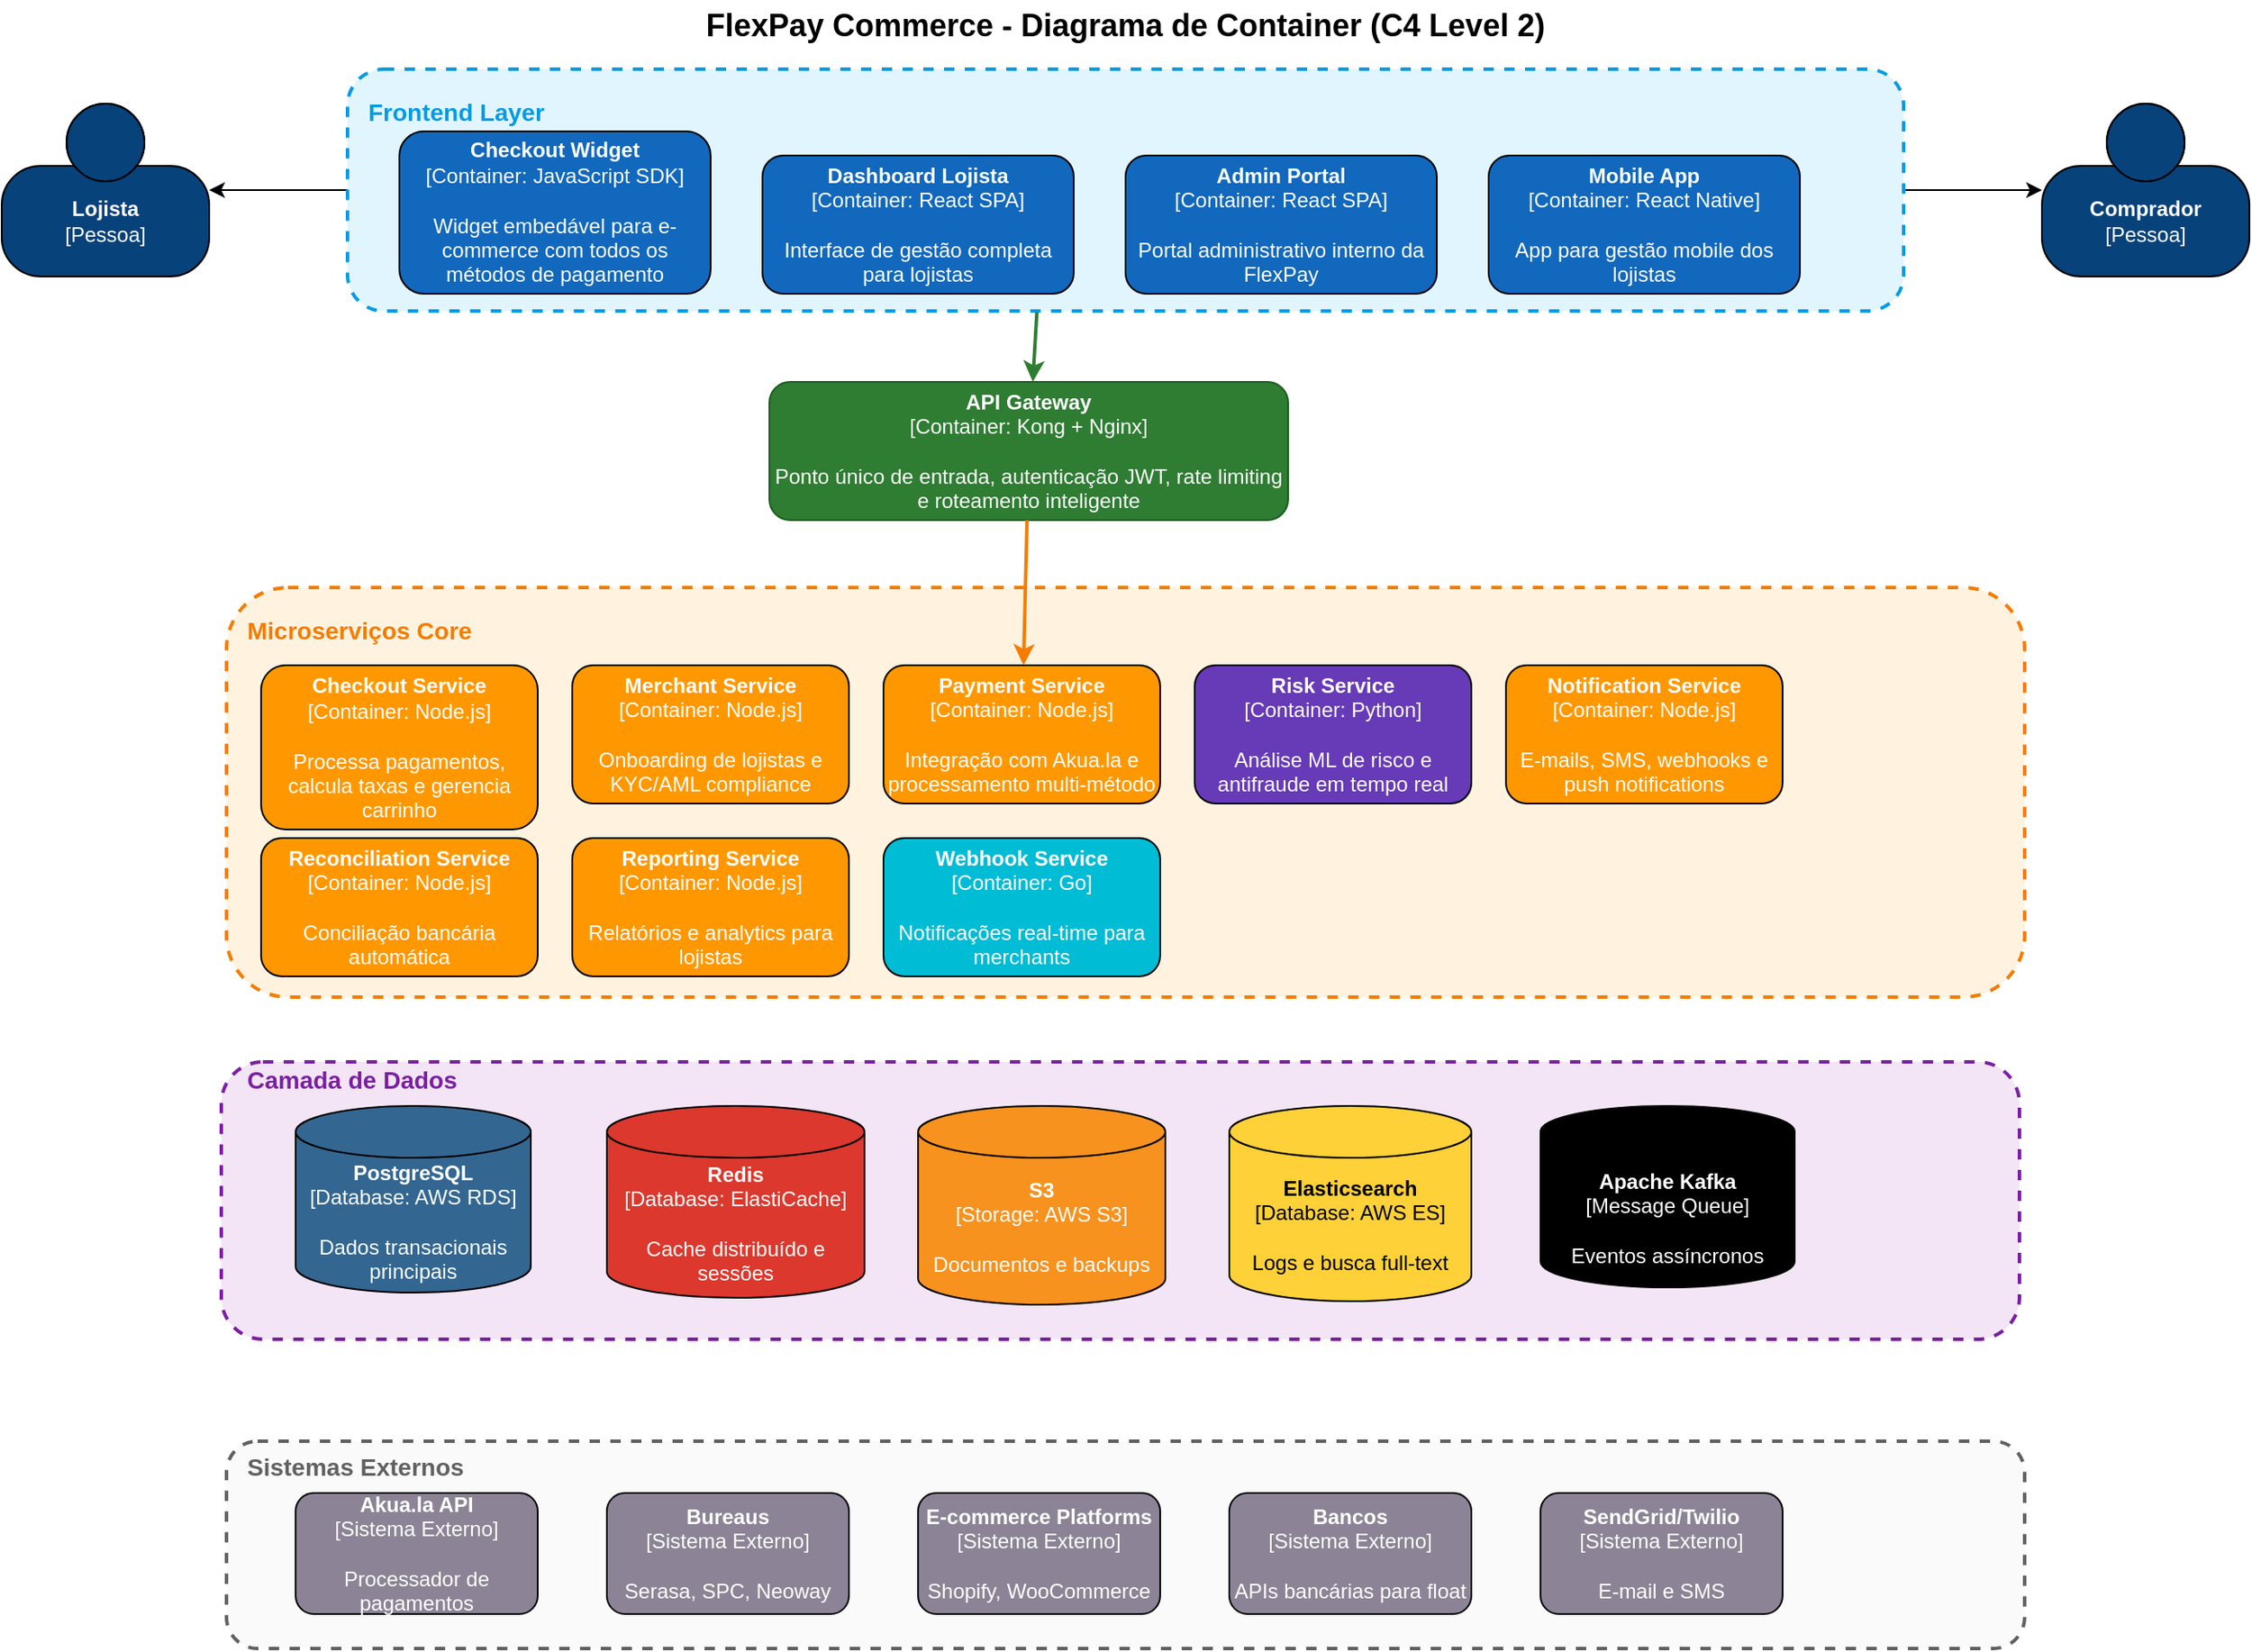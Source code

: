 <mxfile version="28.1.2">
  <diagram name="C4-Container" id="c4_container_diagram">
    <mxGraphModel dx="1455" dy="1045" grid="0" gridSize="10" guides="1" tooltips="1" connect="1" arrows="1" fold="1" page="0" pageScale="1" pageWidth="1400" pageHeight="980" math="0" shadow="0">
      <root>
        <mxCell id="0" />
        <mxCell id="1" parent="0" />
        <mxCell id="title" value="FlexPay Commerce - Diagrama de Container (C4 Level 2)" style="text;html=1;strokeColor=none;fillColor=none;align=center;verticalAlign=middle;whiteSpace=wrap;rounded=0;fontSize=18;fontStyle=1;" parent="1" vertex="1">
          <mxGeometry x="400" y="20" width="600" height="30" as="geometry" />
        </mxCell>
        <mxCell id="lojista" value="&lt;b&gt;Lojista&lt;/b&gt;&lt;br/&gt;[Pessoa]" style="html=1;whiteSpace=wrap;fillColor=#08427b;fontColor=#ffffff;shape=mxgraph.c4.person2;align=center;" parent="1" vertex="1">
          <mxGeometry x="50" y="80" width="120" height="100" as="geometry" />
        </mxCell>
        <mxCell id="comprador" value="&lt;b&gt;Comprador&lt;/b&gt;&lt;br/&gt;[Pessoa]" style="html=1;whiteSpace=wrap;fillColor=#08427b;fontColor=#ffffff;shape=mxgraph.c4.person2;align=center;" parent="1" vertex="1">
          <mxGeometry x="1230" y="80" width="120" height="100" as="geometry" />
        </mxCell>
        <mxCell id="twUfVxffHfO--N1ilm4W-2" value="" style="edgeStyle=orthogonalEdgeStyle;rounded=0;orthogonalLoop=1;jettySize=auto;html=1;" edge="1" parent="1" source="frontend_group" target="lojista">
          <mxGeometry relative="1" as="geometry" />
        </mxCell>
        <mxCell id="twUfVxffHfO--N1ilm4W-3" value="" style="edgeStyle=orthogonalEdgeStyle;rounded=0;orthogonalLoop=1;jettySize=auto;html=1;" edge="1" parent="1" source="frontend_group" target="comprador">
          <mxGeometry relative="1" as="geometry" />
        </mxCell>
        <mxCell id="frontend_group" value="" style="rounded=1;whiteSpace=wrap;html=1;fillColor=#e1f5fe;strokeColor=#039be5;strokeWidth=2;dashed=1;" parent="1" vertex="1">
          <mxGeometry x="250" y="60" width="900" height="140" as="geometry" />
        </mxCell>
        <mxCell id="frontend_label" value="&lt;b&gt;Frontend Layer&lt;/b&gt;" style="text;html=1;strokeColor=none;fillColor=none;align=left;verticalAlign=top;whiteSpace=wrap;rounded=0;fontSize=14;fontStyle=1;fontColor=#039be5;" parent="1" vertex="1">
          <mxGeometry x="260" y="70" width="150" height="20" as="geometry" />
        </mxCell>
        <mxCell id="checkout_widget" value="&lt;b&gt;Checkout Widget&lt;/b&gt;&lt;br/&gt;[Container: JavaScript SDK]&lt;br/&gt;&lt;br/&gt;Widget embedável para e-commerce com todos os métodos de pagamento" style="rounded=1;whiteSpace=wrap;html=1;fillColor=#1168bd;fontColor=#ffffff;align=center;" parent="1" vertex="1">
          <mxGeometry x="280" y="96" width="180" height="94" as="geometry" />
        </mxCell>
        <mxCell id="dashboard" value="&lt;b&gt;Dashboard Lojista&lt;/b&gt;&lt;br/&gt;[Container: React SPA]&lt;br/&gt;&lt;br/&gt;Interface de gestão completa para lojistas" style="rounded=1;whiteSpace=wrap;html=1;fillColor=#1168bd;fontColor=#ffffff;align=center;" parent="1" vertex="1">
          <mxGeometry x="490" y="110" width="180" height="80" as="geometry" />
        </mxCell>
        <mxCell id="admin_portal" value="&lt;b&gt;Admin Portal&lt;/b&gt;&lt;br/&gt;[Container: React SPA]&lt;br/&gt;&lt;br/&gt;Portal administrativo interno da FlexPay" style="rounded=1;whiteSpace=wrap;html=1;fillColor=#1168bd;fontColor=#ffffff;align=center;" parent="1" vertex="1">
          <mxGeometry x="700" y="110" width="180" height="80" as="geometry" />
        </mxCell>
        <mxCell id="mobile_app" value="&lt;b&gt;Mobile App&lt;/b&gt;&lt;br/&gt;[Container: React Native]&lt;br/&gt;&lt;br/&gt;App para gestão mobile dos lojistas" style="rounded=1;whiteSpace=wrap;html=1;fillColor=#1168bd;fontColor=#ffffff;align=center;" parent="1" vertex="1">
          <mxGeometry x="910" y="110" width="180" height="80" as="geometry" />
        </mxCell>
        <mxCell id="api_gateway" value="&lt;b&gt;API Gateway&lt;/b&gt;&lt;br/&gt;[Container: Kong + Nginx]&lt;br/&gt;&lt;br/&gt;Ponto único de entrada, autenticação JWT, rate limiting e roteamento inteligente" style="rounded=1;whiteSpace=wrap;html=1;fillColor=#2e7d32;fontColor=#ffffff;align=center;strokeColor=#1b5e20;" parent="1" vertex="1">
          <mxGeometry x="494" y="241" width="300" height="80" as="geometry" />
        </mxCell>
        <mxCell id="microservices_group" value="" style="rounded=1;whiteSpace=wrap;html=1;fillColor=#fff3e0;strokeColor=#f57c00;strokeWidth=2;dashed=1;" parent="1" vertex="1">
          <mxGeometry x="180" y="360" width="1040" height="237" as="geometry" />
        </mxCell>
        <mxCell id="microservices_label" value="&lt;b&gt;Microserviços Core&lt;/b&gt;" style="text;html=1;strokeColor=none;fillColor=none;align=left;verticalAlign=top;whiteSpace=wrap;rounded=0;fontSize=14;fontStyle=1;fontColor=#f57c00;" parent="1" vertex="1">
          <mxGeometry x="190" y="370" width="200" height="20" as="geometry" />
        </mxCell>
        <mxCell id="checkout_service" value="&lt;b&gt;Checkout Service&lt;/b&gt;&lt;br/&gt;[Container: Node.js]&lt;br/&gt;&lt;br/&gt;Processa pagamentos, calcula taxas e gerencia carrinho" style="rounded=1;whiteSpace=wrap;html=1;fillColor=#ff9800;fontColor=#ffffff;align=center;" parent="1" vertex="1">
          <mxGeometry x="200" y="405" width="160" height="95" as="geometry" />
        </mxCell>
        <mxCell id="merchant_service" value="&lt;b&gt;Merchant Service&lt;/b&gt;&lt;br/&gt;[Container: Node.js]&lt;br/&gt;&lt;br/&gt;Onboarding de lojistas e KYC/AML compliance" style="rounded=1;whiteSpace=wrap;html=1;fillColor=#ff9800;fontColor=#ffffff;align=center;" parent="1" vertex="1">
          <mxGeometry x="380" y="405" width="160" height="80" as="geometry" />
        </mxCell>
        <mxCell id="payment_service" value="&lt;b&gt;Payment Service&lt;/b&gt;&lt;br/&gt;[Container: Node.js]&lt;br/&gt;&lt;br/&gt;Integração com Akua.la e processamento multi-método" style="rounded=1;whiteSpace=wrap;html=1;fillColor=#ff9800;fontColor=#ffffff;align=center;" parent="1" vertex="1">
          <mxGeometry x="560" y="405" width="160" height="80" as="geometry" />
        </mxCell>
        <mxCell id="risk_service" value="&lt;b&gt;Risk Service&lt;/b&gt;&lt;br/&gt;[Container: Python]&lt;br/&gt;&lt;br/&gt;Análise ML de risco e antifraude em tempo real" style="rounded=1;whiteSpace=wrap;html=1;fillColor=#673ab7;fontColor=#ffffff;align=center;" parent="1" vertex="1">
          <mxGeometry x="740" y="405" width="160" height="80" as="geometry" />
        </mxCell>
        <mxCell id="notification_service" value="&lt;b&gt;Notification Service&lt;/b&gt;&lt;br/&gt;[Container: Node.js]&lt;br/&gt;&lt;br/&gt;E-mails, SMS, webhooks e push notifications" style="rounded=1;whiteSpace=wrap;html=1;fillColor=#ff9800;fontColor=#ffffff;align=center;" parent="1" vertex="1">
          <mxGeometry x="920" y="405" width="160" height="80" as="geometry" />
        </mxCell>
        <mxCell id="reconciliation_service" value="&lt;b&gt;Reconciliation Service&lt;/b&gt;&lt;br/&gt;[Container: Node.js]&lt;br/&gt;&lt;br/&gt;Conciliação bancária automática" style="rounded=1;whiteSpace=wrap;html=1;fillColor=#ff9800;fontColor=#ffffff;align=center;" parent="1" vertex="1">
          <mxGeometry x="200" y="505" width="160" height="80" as="geometry" />
        </mxCell>
        <mxCell id="reporting_service" value="&lt;b&gt;Reporting Service&lt;/b&gt;&lt;br/&gt;[Container: Node.js]&lt;br/&gt;&lt;br/&gt;Relatórios e analytics para lojistas" style="rounded=1;whiteSpace=wrap;html=1;fillColor=#ff9800;fontColor=#ffffff;align=center;" parent="1" vertex="1">
          <mxGeometry x="380" y="505" width="160" height="80" as="geometry" />
        </mxCell>
        <mxCell id="webhook_service" value="&lt;b&gt;Webhook Service&lt;/b&gt;&lt;br/&gt;[Container: Go]&lt;br/&gt;&lt;br/&gt;Notificações real-time para merchants" style="rounded=1;whiteSpace=wrap;html=1;fillColor=#00bcd4;fontColor=#ffffff;align=center;" parent="1" vertex="1">
          <mxGeometry x="560" y="505" width="160" height="80" as="geometry" />
        </mxCell>
        <mxCell id="databases_group" value="" style="rounded=1;whiteSpace=wrap;html=1;fillColor=#f3e5f5;strokeColor=#7b1fa2;strokeWidth=2;dashed=1;" parent="1" vertex="1">
          <mxGeometry x="177" y="634.5" width="1040" height="160.5" as="geometry" />
        </mxCell>
        <mxCell id="databases_label" value="&lt;b&gt;Camada de Dados&lt;/b&gt;" style="text;html=1;strokeColor=none;fillColor=none;align=left;verticalAlign=top;whiteSpace=wrap;rounded=0;fontSize=14;fontStyle=1;fontColor=#7b1fa2;" parent="1" vertex="1">
          <mxGeometry x="190" y="630" width="200" height="20" as="geometry" />
        </mxCell>
        <mxCell id="postgres" value="&lt;b&gt;PostgreSQL&lt;/b&gt;&lt;br/&gt;[Database: AWS RDS]&lt;br/&gt;&lt;br/&gt;Dados transacionais principais" style="shape=cylinder3;whiteSpace=wrap;html=1;boundedLbl=1;backgroundOutline=1;size=15;fillColor=#336791;fontColor=#ffffff;" parent="1" vertex="1">
          <mxGeometry x="220" y="660" width="136" height="108" as="geometry" />
        </mxCell>
        <mxCell id="redis" value="&lt;b&gt;Redis&lt;/b&gt;&lt;br/&gt;[Database: ElastiCache]&lt;br/&gt;&lt;br/&gt;Cache distribuído e sessões" style="shape=cylinder3;whiteSpace=wrap;html=1;boundedLbl=1;backgroundOutline=1;size=15;fillColor=#dc382d;fontColor=#ffffff;" parent="1" vertex="1">
          <mxGeometry x="400" y="660" width="149" height="111" as="geometry" />
        </mxCell>
        <mxCell id="s3" value="&lt;b&gt;S3&lt;/b&gt;&lt;br/&gt;[Storage: AWS S3]&lt;br/&gt;&lt;br/&gt;Documentos e backups" style="shape=cylinder3;whiteSpace=wrap;html=1;boundedLbl=1;backgroundOutline=1;size=15;fillColor=#f7921e;fontColor=#ffffff;" parent="1" vertex="1">
          <mxGeometry x="580" y="660" width="143" height="115" as="geometry" />
        </mxCell>
        <mxCell id="elasticsearch" value="&lt;b&gt;Elasticsearch&lt;/b&gt;&lt;br/&gt;[Database: AWS ES]&lt;br/&gt;&lt;br/&gt;Logs e busca full-text" style="shape=cylinder3;whiteSpace=wrap;html=1;boundedLbl=1;backgroundOutline=1;size=15;fillColor=#fed138;fontColor=#000000;" parent="1" vertex="1">
          <mxGeometry x="760" y="660" width="140" height="113" as="geometry" />
        </mxCell>
        <mxCell id="kafka" value="&lt;b&gt;Apache Kafka&lt;/b&gt;&lt;br/&gt;[Message Queue]&lt;br/&gt;&lt;br/&gt;Eventos assíncronos" style="shape=cylinder3;whiteSpace=wrap;html=1;boundedLbl=1;backgroundOutline=1;size=15;fillColor=#000000;fontColor=#ffffff;" parent="1" vertex="1">
          <mxGeometry x="940" y="660" width="147" height="105" as="geometry" />
        </mxCell>
        <mxCell id="externals_group" value="" style="rounded=1;whiteSpace=wrap;html=1;fillColor=#fafafa;strokeColor=#616161;strokeWidth=2;dashed=1;" parent="1" vertex="1">
          <mxGeometry x="180" y="854" width="1040" height="120" as="geometry" />
        </mxCell>
        <mxCell id="externals_label" value="&lt;b&gt;Sistemas Externos&lt;/b&gt;" style="text;html=1;strokeColor=none;fillColor=none;align=left;verticalAlign=top;whiteSpace=wrap;rounded=0;fontSize=14;fontStyle=1;fontColor=#616161;" parent="1" vertex="1">
          <mxGeometry x="190" y="854" width="200" height="20" as="geometry" />
        </mxCell>
        <mxCell id="akua_external" value="&lt;b&gt;Akua.la API&lt;/b&gt;&lt;br/&gt;[Sistema Externo]&lt;br/&gt;&lt;br/&gt;Processador de pagamentos" style="rounded=1;whiteSpace=wrap;html=1;fillColor=#8c8496;fontColor=#ffffff;align=center;" parent="1" vertex="1">
          <mxGeometry x="220" y="884" width="140" height="70" as="geometry" />
        </mxCell>
        <mxCell id="bureaus_external" value="&lt;b&gt;Bureaus&lt;/b&gt;&lt;br/&gt;[Sistema Externo]&lt;br/&gt;&lt;br/&gt;Serasa, SPC, Neoway" style="rounded=1;whiteSpace=wrap;html=1;fillColor=#8c8496;fontColor=#ffffff;align=center;" parent="1" vertex="1">
          <mxGeometry x="400" y="884" width="140" height="70" as="geometry" />
        </mxCell>
        <mxCell id="ecommerce_external" value="&lt;b&gt;E-commerce Platforms&lt;/b&gt;&lt;br/&gt;[Sistema Externo]&lt;br/&gt;&lt;br/&gt;Shopify, WooCommerce" style="rounded=1;whiteSpace=wrap;html=1;fillColor=#8c8496;fontColor=#ffffff;align=center;" parent="1" vertex="1">
          <mxGeometry x="580" y="884" width="140" height="70" as="geometry" />
        </mxCell>
        <mxCell id="banks_external" value="&lt;b&gt;Bancos&lt;/b&gt;&lt;br/&gt;[Sistema Externo]&lt;br/&gt;&lt;br/&gt;APIs bancárias para float" style="rounded=1;whiteSpace=wrap;html=1;fillColor=#8c8496;fontColor=#ffffff;align=center;" parent="1" vertex="1">
          <mxGeometry x="760" y="884" width="140" height="70" as="geometry" />
        </mxCell>
        <mxCell id="sendgrid_external" value="&lt;b&gt;SendGrid/Twilio&lt;/b&gt;&lt;br/&gt;[Sistema Externo]&lt;br/&gt;&lt;br/&gt;E-mail e SMS" style="rounded=1;whiteSpace=wrap;html=1;fillColor=#8c8496;fontColor=#ffffff;align=center;" parent="1" vertex="1">
          <mxGeometry x="940" y="884" width="140" height="70" as="geometry" />
        </mxCell>
        <mxCell id="rel_frontend_gateway" style="rounded=0;orthogonalLoop=1;jettySize=auto;html=1;strokeColor=#2e7d32;strokeWidth=2;exitX=0.443;exitY=1.005;exitDx=0;exitDy=0;exitPerimeter=0;" parent="1" source="frontend_group" target="api_gateway" edge="1">
          <mxGeometry relative="1" as="geometry" />
        </mxCell>
        <mxCell id="rel_gateway_payment" style="rounded=0;orthogonalLoop=1;jettySize=auto;html=1;strokeColor=#f57c00;strokeWidth=2;" parent="1" source="api_gateway" target="payment_service" edge="1">
          <mxGeometry relative="1" as="geometry" />
        </mxCell>
      </root>
    </mxGraphModel>
  </diagram>
</mxfile>
